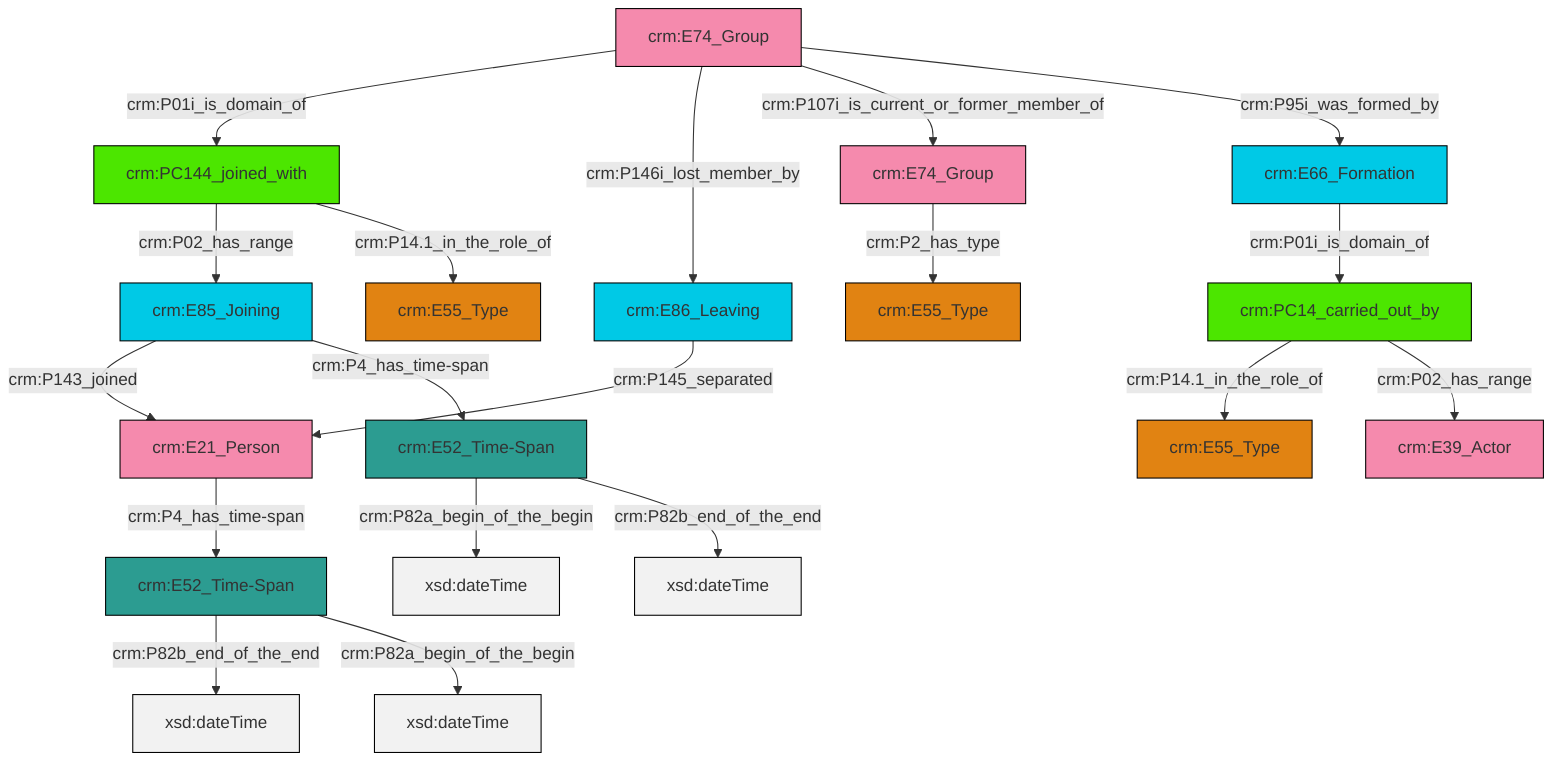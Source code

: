 graph TD
classDef Literal fill:#f2f2f2,stroke:#000000;
classDef CRM_Entity fill:#FFFFFF,stroke:#000000;
classDef Temporal_Entity fill:#00C9E6, stroke:#000000;
classDef Type fill:#E18312, stroke:#000000;
classDef Time-Span fill:#2C9C91, stroke:#000000;
classDef Appellation fill:#FFEB7F, stroke:#000000;
classDef Place fill:#008836, stroke:#000000;
classDef Persistent_Item fill:#B266B2, stroke:#000000;
classDef Conceptual_Object fill:#FFD700, stroke:#000000;
classDef Physical_Thing fill:#D2B48C, stroke:#000000;
classDef Actor fill:#f58aad, stroke:#000000;
classDef PC_Classes fill:#4ce600, stroke:#000000;
classDef Multi fill:#cccccc,stroke:#000000;

0["crm:PC14_carried_out_by"]:::PC_Classes -->|crm:P14.1_in_the_role_of| 1["crm:E55_Type"]:::Type
3["crm:E86_Leaving"]:::Temporal_Entity -->|crm:P145_separated| 4["crm:E21_Person"]:::Actor
5["crm:E74_Group"]:::Actor -->|crm:P01i_is_domain_of| 6["crm:PC144_joined_with"]:::PC_Classes
9["crm:E52_Time-Span"]:::Time-Span -->|crm:P82b_end_of_the_end| 10[xsd:dateTime]:::Literal
9["crm:E52_Time-Span"]:::Time-Span -->|crm:P82a_begin_of_the_begin| 14[xsd:dateTime]:::Literal
6["crm:PC144_joined_with"]:::PC_Classes -->|crm:P02_has_range| 17["crm:E85_Joining"]:::Temporal_Entity
0["crm:PC14_carried_out_by"]:::PC_Classes -->|crm:P02_has_range| 19["crm:E39_Actor"]:::Actor
5["crm:E74_Group"]:::Actor -->|crm:P146i_lost_member_by| 3["crm:E86_Leaving"]:::Temporal_Entity
25["crm:E74_Group"]:::Actor -->|crm:P2_has_type| 12["crm:E55_Type"]:::Type
5["crm:E74_Group"]:::Actor -->|crm:P107i_is_current_or_former_member_of| 25["crm:E74_Group"]:::Actor
17["crm:E85_Joining"]:::Temporal_Entity -->|crm:P143_joined| 4["crm:E21_Person"]:::Actor
6["crm:PC144_joined_with"]:::PC_Classes -->|crm:P14.1_in_the_role_of| 7["crm:E55_Type"]:::Type
4["crm:E21_Person"]:::Actor -->|crm:P4_has_time-span| 9["crm:E52_Time-Span"]:::Time-Span
23["crm:E66_Formation"]:::Temporal_Entity -->|crm:P01i_is_domain_of| 0["crm:PC14_carried_out_by"]:::PC_Classes
20["crm:E52_Time-Span"]:::Time-Span -->|crm:P82a_begin_of_the_begin| 30[xsd:dateTime]:::Literal
17["crm:E85_Joining"]:::Temporal_Entity -->|crm:P4_has_time-span| 20["crm:E52_Time-Span"]:::Time-Span
20["crm:E52_Time-Span"]:::Time-Span -->|crm:P82b_end_of_the_end| 34[xsd:dateTime]:::Literal
5["crm:E74_Group"]:::Actor -->|crm:P95i_was_formed_by| 23["crm:E66_Formation"]:::Temporal_Entity
